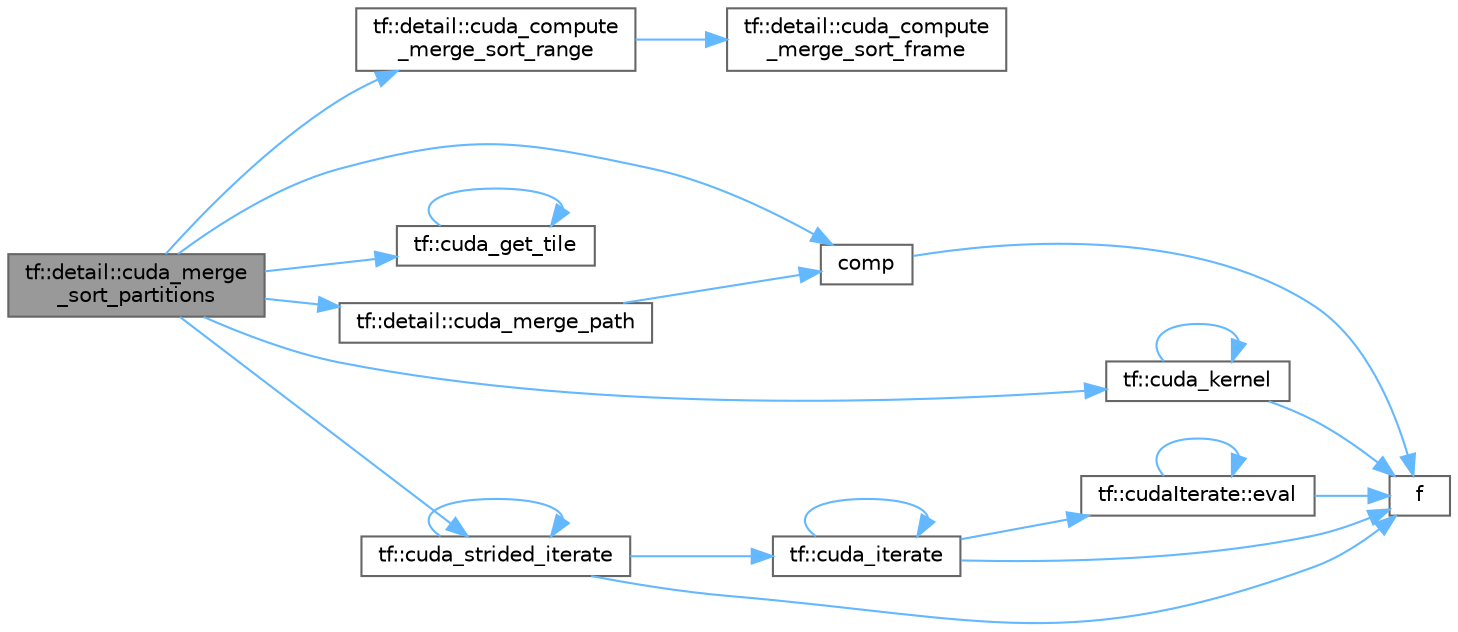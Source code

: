 digraph "tf::detail::cuda_merge_sort_partitions"
{
 // LATEX_PDF_SIZE
  bgcolor="transparent";
  edge [fontname=Helvetica,fontsize=10,labelfontname=Helvetica,labelfontsize=10];
  node [fontname=Helvetica,fontsize=10,shape=box,height=0.2,width=0.4];
  rankdir="LR";
  Node1 [id="Node000001",label="tf::detail::cuda_merge\l_sort_partitions",height=0.2,width=0.4,color="gray40", fillcolor="grey60", style="filled", fontcolor="black",tooltip=" "];
  Node1 -> Node2 [id="edge21_Node000001_Node000002",color="steelblue1",style="solid",tooltip=" "];
  Node2 [id="Node000002",label="comp",height=0.2,width=0.4,color="grey40", fillcolor="white", style="filled",URL="$external_2taskflow_2sandbox_2jacobi_2main_8cpp.html#aaa178026ff13e667efcb0104a55252e7",tooltip=" "];
  Node2 -> Node3 [id="edge22_Node000002_Node000003",color="steelblue1",style="solid",tooltip=" "];
  Node3 [id="Node000003",label="f",height=0.2,width=0.4,color="grey40", fillcolor="white", style="filled",URL="$cxx11__tensor__map_8cpp.html#a7f507fea02198f6cb81c86640c7b1a4e",tooltip=" "];
  Node1 -> Node4 [id="edge23_Node000001_Node000004",color="steelblue1",style="solid",tooltip=" "];
  Node4 [id="Node000004",label="tf::detail::cuda_compute\l_merge_sort_range",height=0.2,width=0.4,color="grey40", fillcolor="white", style="filled",URL="$namespacetf_1_1detail.html#a1a8d810065126154d47114e93bbfea57",tooltip=" "];
  Node4 -> Node5 [id="edge24_Node000004_Node000005",color="steelblue1",style="solid",tooltip=" "];
  Node5 [id="Node000005",label="tf::detail::cuda_compute\l_merge_sort_frame",height=0.2,width=0.4,color="grey40", fillcolor="white", style="filled",URL="$namespacetf_1_1detail.html#af2d7d0e939a7d1a07ced94221a24683c",tooltip=" "];
  Node1 -> Node6 [id="edge25_Node000001_Node000006",color="steelblue1",style="solid",tooltip=" "];
  Node6 [id="Node000006",label="tf::cuda_get_tile",height=0.2,width=0.4,color="grey40", fillcolor="white", style="filled",URL="$namespacetf.html#a5a41760b383016bd1cebadcfd7f05476",tooltip=" "];
  Node6 -> Node6 [id="edge26_Node000006_Node000006",color="steelblue1",style="solid",tooltip=" "];
  Node1 -> Node7 [id="edge27_Node000001_Node000007",color="steelblue1",style="solid",tooltip=" "];
  Node7 [id="Node000007",label="tf::cuda_kernel",height=0.2,width=0.4,color="grey40", fillcolor="white", style="filled",URL="$namespacetf.html#a2fa23f4109147679d05a25ee952c4baf",tooltip=" "];
  Node7 -> Node7 [id="edge28_Node000007_Node000007",color="steelblue1",style="solid",tooltip=" "];
  Node7 -> Node3 [id="edge29_Node000007_Node000003",color="steelblue1",style="solid",tooltip=" "];
  Node1 -> Node8 [id="edge30_Node000001_Node000008",color="steelblue1",style="solid",tooltip=" "];
  Node8 [id="Node000008",label="tf::detail::cuda_merge_path",height=0.2,width=0.4,color="grey40", fillcolor="white", style="filled",URL="$namespacetf_1_1detail.html#ae9d3db5c9457ebec7cbdd3a3d8c65e94",tooltip=" "];
  Node8 -> Node2 [id="edge31_Node000008_Node000002",color="steelblue1",style="solid",tooltip=" "];
  Node1 -> Node9 [id="edge32_Node000001_Node000009",color="steelblue1",style="solid",tooltip=" "];
  Node9 [id="Node000009",label="tf::cuda_strided_iterate",height=0.2,width=0.4,color="grey40", fillcolor="white", style="filled",URL="$namespacetf.html#a24db9e13fd26535886a7efc723ec1477",tooltip=" "];
  Node9 -> Node10 [id="edge33_Node000009_Node000010",color="steelblue1",style="solid",tooltip=" "];
  Node10 [id="Node000010",label="tf::cuda_iterate",height=0.2,width=0.4,color="grey40", fillcolor="white", style="filled",URL="$namespacetf.html#a55e1e8a489984141bc8e0785cd13f9bc",tooltip=" "];
  Node10 -> Node10 [id="edge34_Node000010_Node000010",color="steelblue1",style="solid",tooltip=" "];
  Node10 -> Node11 [id="edge35_Node000010_Node000011",color="steelblue1",style="solid",tooltip=" "];
  Node11 [id="Node000011",label="tf::cudaIterate::eval",height=0.2,width=0.4,color="grey40", fillcolor="white", style="filled",URL="$structtf_1_1cuda_iterate.html#a46b1c72193af5cdfc8697a57754af6f9",tooltip=" "];
  Node11 -> Node11 [id="edge36_Node000011_Node000011",color="steelblue1",style="solid",tooltip=" "];
  Node11 -> Node3 [id="edge37_Node000011_Node000003",color="steelblue1",style="solid",tooltip=" "];
  Node10 -> Node3 [id="edge38_Node000010_Node000003",color="steelblue1",style="solid",tooltip=" "];
  Node9 -> Node9 [id="edge39_Node000009_Node000009",color="steelblue1",style="solid",tooltip=" "];
  Node9 -> Node3 [id="edge40_Node000009_Node000003",color="steelblue1",style="solid",tooltip=" "];
}
